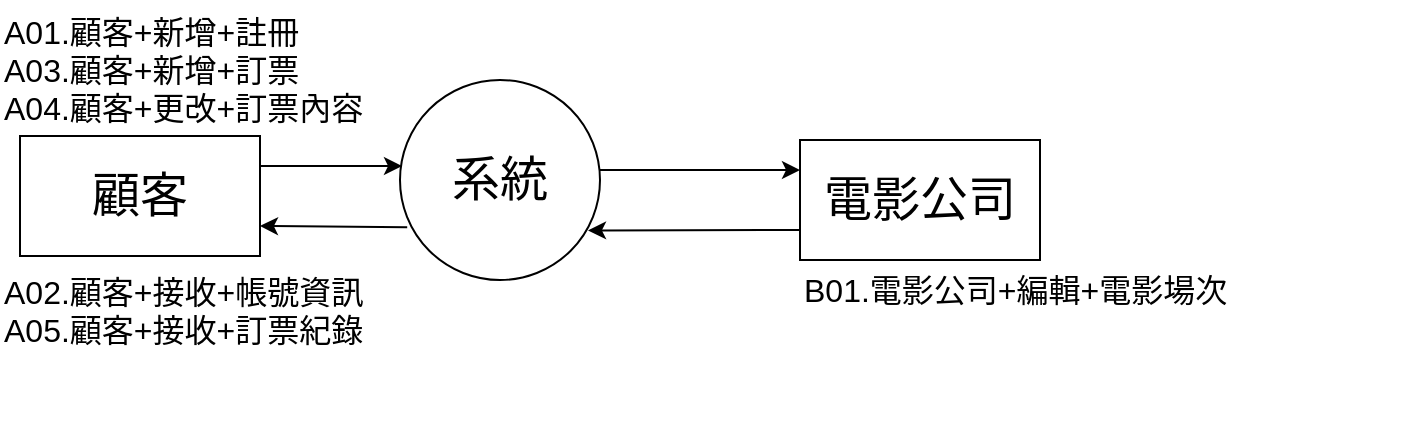 <mxfile version="13.0.3" type="device"><diagram id="GgvPHrr-_JIn_kS05TU2" name="Page-1"><mxGraphModel dx="1038" dy="647" grid="1" gridSize="10" guides="1" tooltips="1" connect="1" arrows="1" fold="1" page="1" pageScale="1" pageWidth="850" pageHeight="1100" math="0" shadow="0"><root><mxCell id="0"/><mxCell id="1" parent="0"/><mxCell id="T4V7F7ST8hSVF25eFkT9-1" value="&lt;font style=&quot;font-size: 24px&quot;&gt;顧客&lt;/font&gt;" style="rounded=0;whiteSpace=wrap;html=1;" parent="1" vertex="1"><mxGeometry x="170" y="298" width="120" height="60" as="geometry"/></mxCell><mxCell id="T4V7F7ST8hSVF25eFkT9-3" value="&lt;font style=&quot;font-size: 24px&quot;&gt;系統&lt;/font&gt;" style="ellipse;whiteSpace=wrap;html=1;aspect=fixed;" parent="1" vertex="1"><mxGeometry x="360" y="270" width="100" height="100" as="geometry"/></mxCell><mxCell id="T4V7F7ST8hSVF25eFkT9-4" value="&lt;span style=&quot;font-size: 24px&quot;&gt;電影公司&lt;/span&gt;" style="rounded=0;whiteSpace=wrap;html=1;" parent="1" vertex="1"><mxGeometry x="560" y="300" width="120" height="60" as="geometry"/></mxCell><mxCell id="T4V7F7ST8hSVF25eFkT9-6" value="A01.顧客+新增+註冊&lt;br&gt;A03.顧客+新增+訂票&lt;br&gt;A04.顧客+更改+訂票內容" style="text;html=1;strokeColor=none;fillColor=none;align=left;verticalAlign=top;whiteSpace=wrap;rounded=0;fontSize=16;horizontal=1;" parent="1" vertex="1"><mxGeometry x="160" y="230" width="210" height="90" as="geometry"/></mxCell><mxCell id="T4V7F7ST8hSVF25eFkT9-7" value="A02.顧客+接收+帳號資訊&lt;br&gt;A05.顧客+接收+訂票紀錄" style="text;html=1;strokeColor=none;fillColor=none;align=left;verticalAlign=top;whiteSpace=wrap;rounded=0;fontSize=16;horizontal=1;" parent="1" vertex="1"><mxGeometry x="160" y="360" width="210" height="90" as="geometry"/></mxCell><mxCell id="T4V7F7ST8hSVF25eFkT9-8" value="" style="endArrow=classic;html=1;fontSize=16;exitX=1;exitY=0.25;exitDx=0;exitDy=0;" parent="1" source="T4V7F7ST8hSVF25eFkT9-1" edge="1"><mxGeometry width="50" height="50" relative="1" as="geometry"><mxPoint x="390" y="380" as="sourcePoint"/><mxPoint x="361" y="313" as="targetPoint"/></mxGeometry></mxCell><mxCell id="T4V7F7ST8hSVF25eFkT9-9" value="" style="endArrow=classic;html=1;fontSize=16;exitX=0.036;exitY=0.736;exitDx=0;exitDy=0;exitPerimeter=0;entryX=1;entryY=0.75;entryDx=0;entryDy=0;" parent="1" source="T4V7F7ST8hSVF25eFkT9-3" target="T4V7F7ST8hSVF25eFkT9-1" edge="1"><mxGeometry width="50" height="50" relative="1" as="geometry"><mxPoint x="230" y="340" as="sourcePoint"/><mxPoint x="180" y="350" as="targetPoint"/></mxGeometry></mxCell><mxCell id="T4V7F7ST8hSVF25eFkT9-12" value="B01.電影公司+編輯+電影場次" style="text;html=1;strokeColor=none;fillColor=none;align=left;verticalAlign=top;whiteSpace=wrap;rounded=0;fontSize=16;horizontal=1;" parent="1" vertex="1"><mxGeometry x="560" y="359" width="300" height="90" as="geometry"/></mxCell><mxCell id="T4V7F7ST8hSVF25eFkT9-14" value="" style="endArrow=classic;html=1;fontSize=16;exitX=0;exitY=0.75;exitDx=0;exitDy=0;entryX=0.94;entryY=0.752;entryDx=0;entryDy=0;entryPerimeter=0;" parent="1" source="T4V7F7ST8hSVF25eFkT9-4" target="T4V7F7ST8hSVF25eFkT9-3" edge="1"><mxGeometry width="50" height="50" relative="1" as="geometry"><mxPoint x="640" y="380" as="sourcePoint"/><mxPoint x="690" y="330" as="targetPoint"/></mxGeometry></mxCell><mxCell id="T4V7F7ST8hSVF25eFkT9-15" value="" style="endArrow=classic;html=1;fontSize=16;entryX=0;entryY=0.25;entryDx=0;entryDy=0;" parent="1" target="T4V7F7ST8hSVF25eFkT9-4" edge="1"><mxGeometry width="50" height="50" relative="1" as="geometry"><mxPoint x="460" y="315" as="sourcePoint"/><mxPoint x="690" y="330" as="targetPoint"/></mxGeometry></mxCell></root></mxGraphModel></diagram></mxfile>